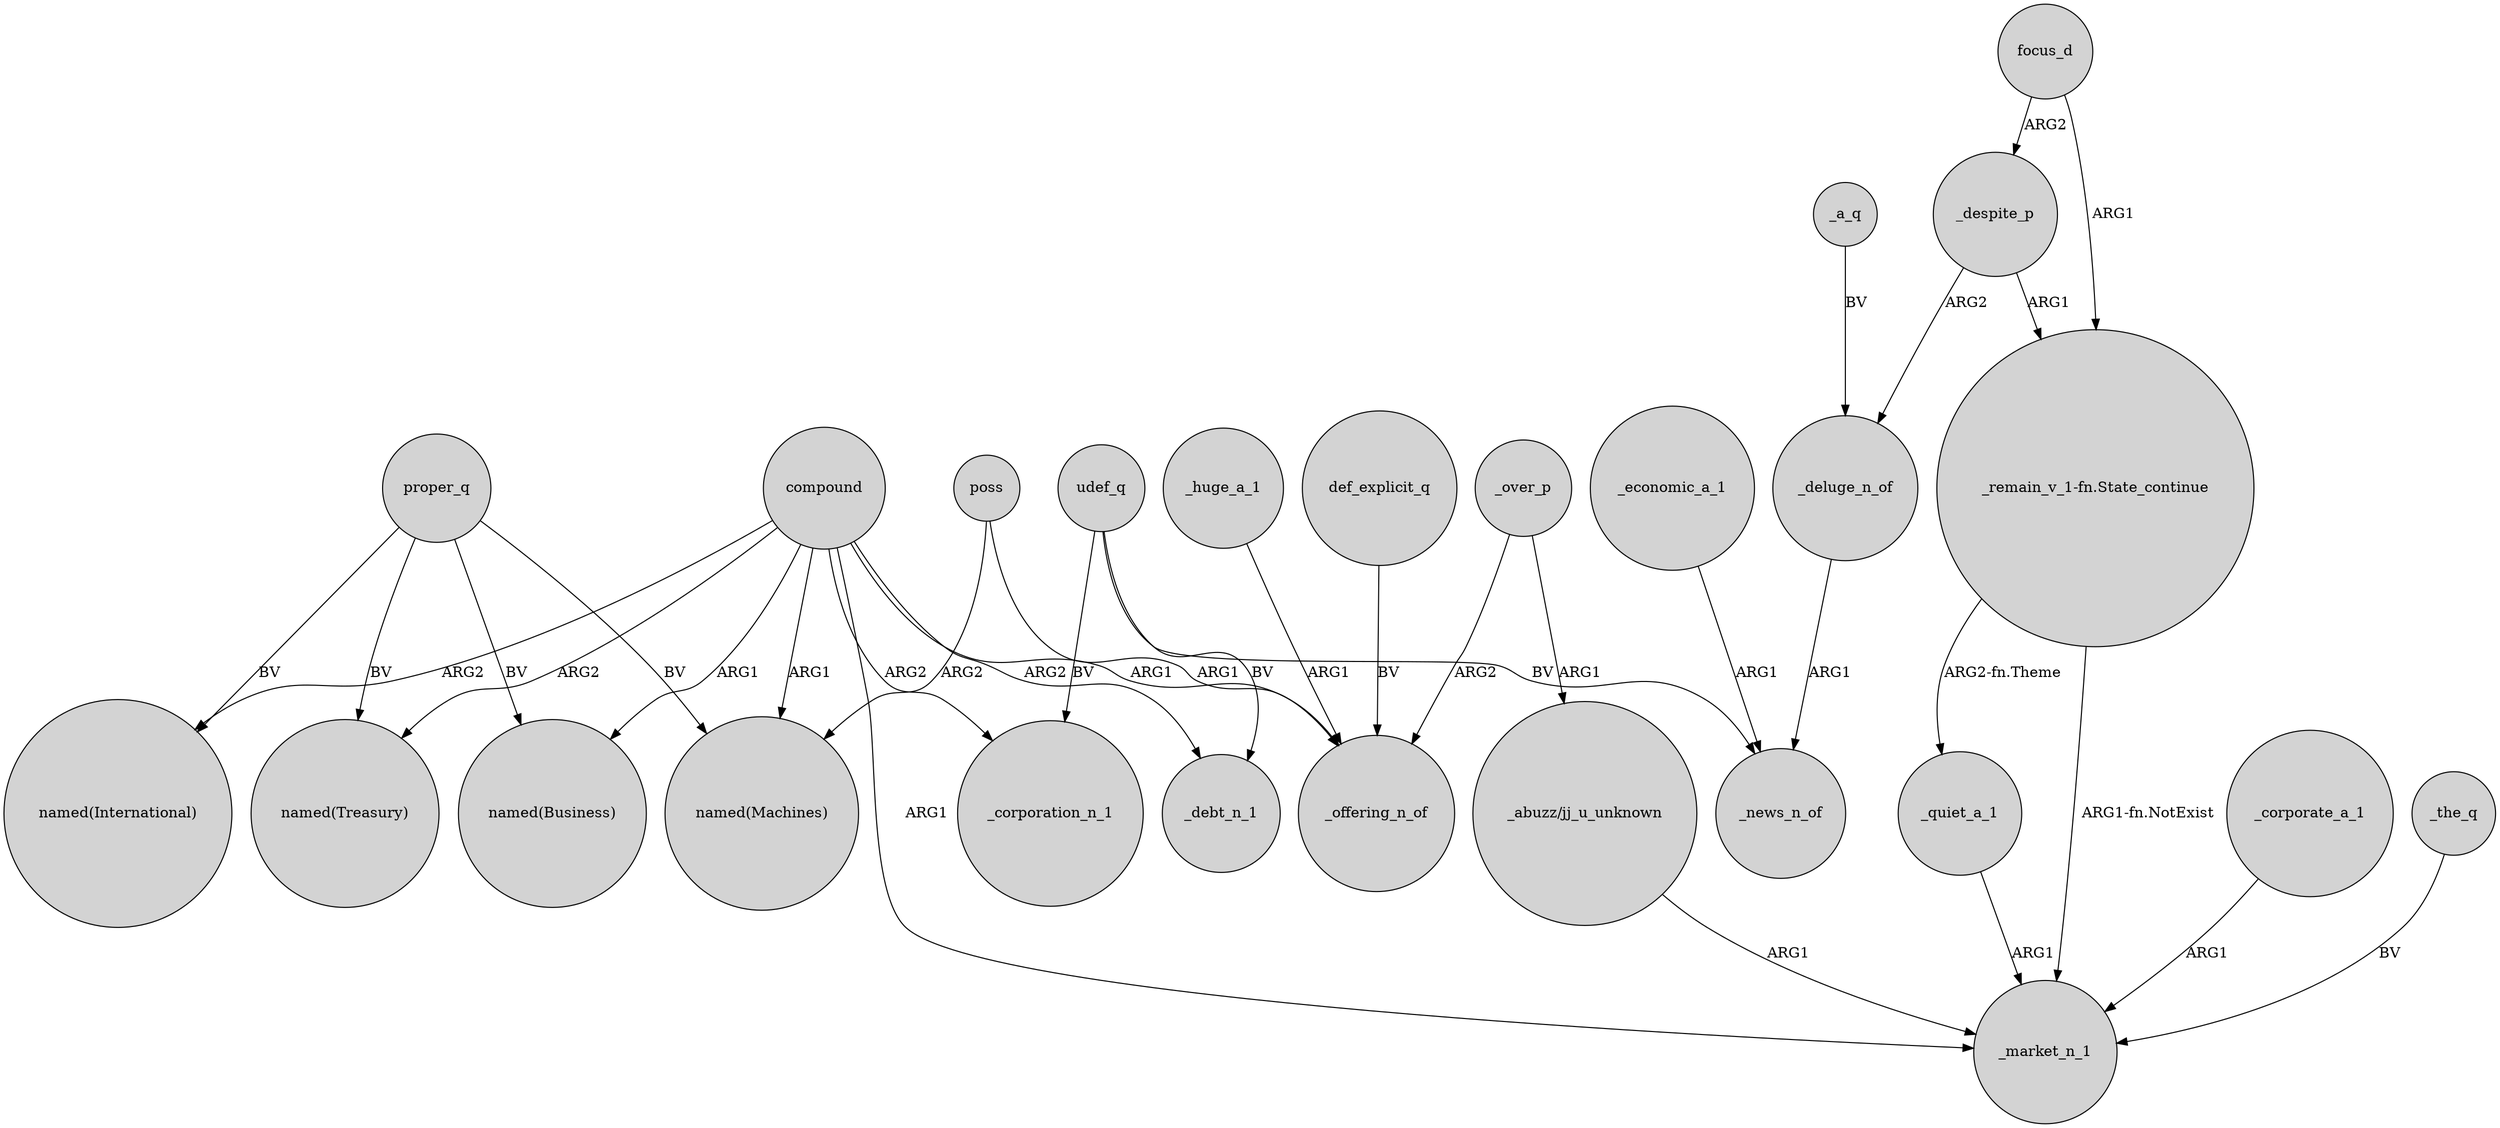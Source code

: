 digraph {
	node [shape=circle style=filled]
	compound -> "named(Treasury)" [label=ARG2]
	_over_p -> _offering_n_of [label=ARG2]
	"_remain_v_1-fn.State_continue" -> _quiet_a_1 [label="ARG2-fn.Theme"]
	_despite_p -> _deluge_n_of [label=ARG2]
	_corporate_a_1 -> _market_n_1 [label=ARG1]
	proper_q -> "named(Business)" [label=BV]
	udef_q -> _debt_n_1 [label=BV]
	"_abuzz/jj_u_unknown" -> _market_n_1 [label=ARG1]
	_deluge_n_of -> _news_n_of [label=ARG1]
	compound -> _debt_n_1 [label=ARG2]
	compound -> _corporation_n_1 [label=ARG2]
	_despite_p -> "_remain_v_1-fn.State_continue" [label=ARG1]
	compound -> "named(Machines)" [label=ARG1]
	_huge_a_1 -> _offering_n_of [label=ARG1]
	focus_d -> _despite_p [label=ARG2]
	def_explicit_q -> _offering_n_of [label=BV]
	poss -> "named(Machines)" [label=ARG2]
	udef_q -> _corporation_n_1 [label=BV]
	_over_p -> "_abuzz/jj_u_unknown" [label=ARG1]
	focus_d -> "_remain_v_1-fn.State_continue" [label=ARG1]
	"_remain_v_1-fn.State_continue" -> _market_n_1 [label="ARG1-fn.NotExist"]
	compound -> "named(International)" [label=ARG2]
	compound -> "named(Business)" [label=ARG1]
	proper_q -> "named(Treasury)" [label=BV]
	_economic_a_1 -> _news_n_of [label=ARG1]
	poss -> _offering_n_of [label=ARG1]
	udef_q -> _news_n_of [label=BV]
	compound -> _market_n_1 [label=ARG1]
	_the_q -> _market_n_1 [label=BV]
	_quiet_a_1 -> _market_n_1 [label=ARG1]
	proper_q -> "named(Machines)" [label=BV]
	compound -> _offering_n_of [label=ARG1]
	_a_q -> _deluge_n_of [label=BV]
	proper_q -> "named(International)" [label=BV]
}
